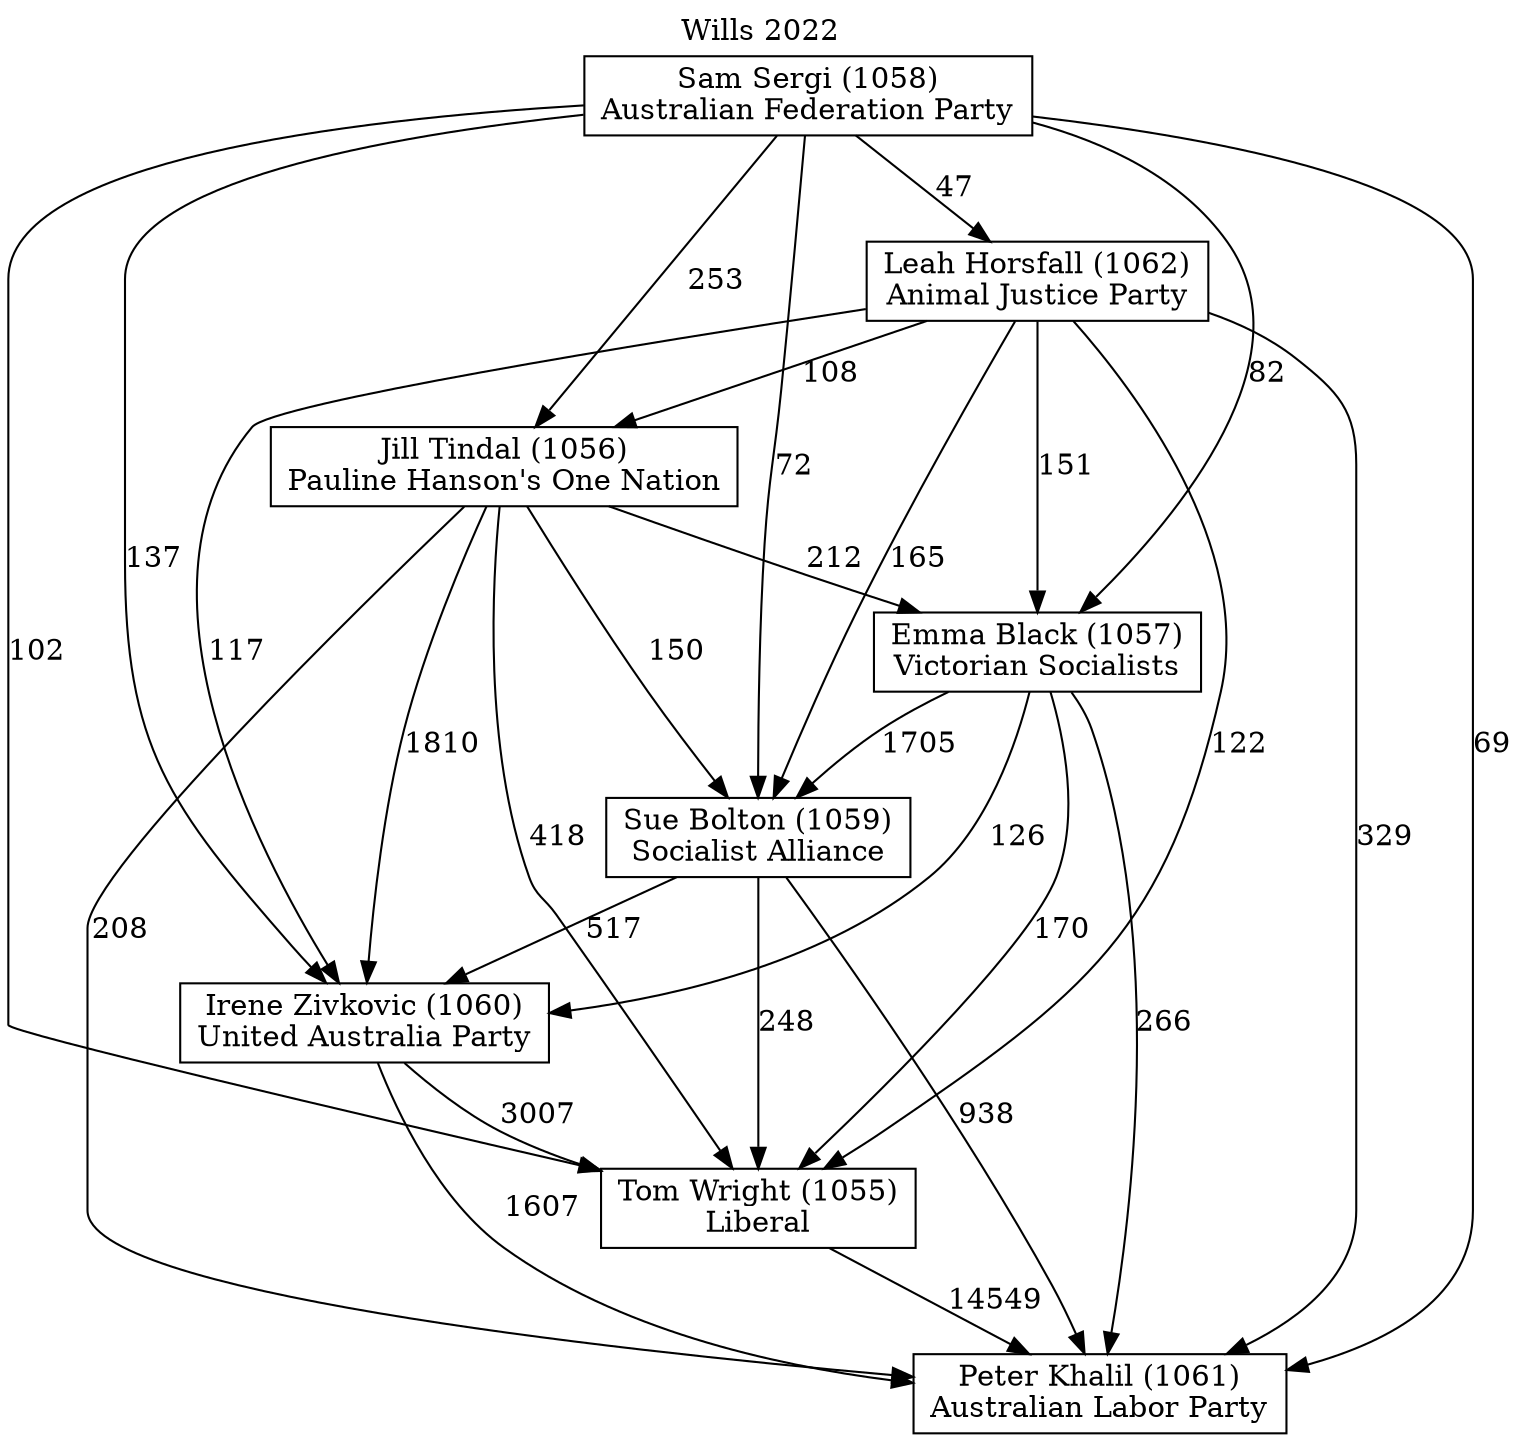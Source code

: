 // House preference flow
digraph "Peter Khalil (1061)_Wills_2022" {
	graph [label="Wills 2022" labelloc=t mclimit=10]
	node [shape=box]
	"Peter Khalil (1061)" [label="Peter Khalil (1061)
Australian Labor Party"]
	"Emma Black (1057)" [label="Emma Black (1057)
Victorian Socialists"]
	"Jill Tindal (1056)" [label="Jill Tindal (1056)
Pauline Hanson's One Nation"]
	"Leah Horsfall (1062)" [label="Leah Horsfall (1062)
Animal Justice Party"]
	"Irene Zivkovic (1060)" [label="Irene Zivkovic (1060)
United Australia Party"]
	"Tom Wright (1055)" [label="Tom Wright (1055)
Liberal"]
	"Sue Bolton (1059)" [label="Sue Bolton (1059)
Socialist Alliance"]
	"Sam Sergi (1058)" [label="Sam Sergi (1058)
Australian Federation Party"]
	"Tom Wright (1055)" -> "Peter Khalil (1061)" [label=14549]
	"Jill Tindal (1056)" -> "Tom Wright (1055)" [label=418]
	"Leah Horsfall (1062)" -> "Irene Zivkovic (1060)" [label=117]
	"Sam Sergi (1058)" -> "Jill Tindal (1056)" [label=253]
	"Sue Bolton (1059)" -> "Irene Zivkovic (1060)" [label=517]
	"Irene Zivkovic (1060)" -> "Tom Wright (1055)" [label=3007]
	"Emma Black (1057)" -> "Peter Khalil (1061)" [label=266]
	"Leah Horsfall (1062)" -> "Jill Tindal (1056)" [label=108]
	"Leah Horsfall (1062)" -> "Tom Wright (1055)" [label=122]
	"Leah Horsfall (1062)" -> "Emma Black (1057)" [label=151]
	"Sam Sergi (1058)" -> "Emma Black (1057)" [label=82]
	"Emma Black (1057)" -> "Sue Bolton (1059)" [label=1705]
	"Jill Tindal (1056)" -> "Peter Khalil (1061)" [label=208]
	"Sam Sergi (1058)" -> "Sue Bolton (1059)" [label=72]
	"Jill Tindal (1056)" -> "Sue Bolton (1059)" [label=150]
	"Emma Black (1057)" -> "Tom Wright (1055)" [label=170]
	"Sue Bolton (1059)" -> "Tom Wright (1055)" [label=248]
	"Irene Zivkovic (1060)" -> "Peter Khalil (1061)" [label=1607]
	"Emma Black (1057)" -> "Irene Zivkovic (1060)" [label=126]
	"Jill Tindal (1056)" -> "Emma Black (1057)" [label=212]
	"Leah Horsfall (1062)" -> "Peter Khalil (1061)" [label=329]
	"Sam Sergi (1058)" -> "Tom Wright (1055)" [label=102]
	"Sam Sergi (1058)" -> "Irene Zivkovic (1060)" [label=137]
	"Jill Tindal (1056)" -> "Irene Zivkovic (1060)" [label=1810]
	"Sam Sergi (1058)" -> "Leah Horsfall (1062)" [label=47]
	"Leah Horsfall (1062)" -> "Sue Bolton (1059)" [label=165]
	"Sam Sergi (1058)" -> "Peter Khalil (1061)" [label=69]
	"Sue Bolton (1059)" -> "Peter Khalil (1061)" [label=938]
}
